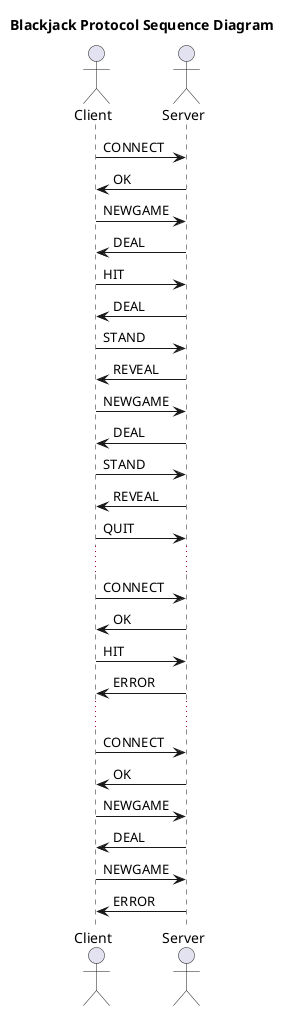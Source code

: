 @startuml
title Blackjack Protocol Sequence Diagram

actor Client
actor Server
Client -> Server : CONNECT
Server -> Client : OK
Client -> Server : NEWGAME
Server -> Client : DEAL
Client -> Server : HIT
Server -> Client : DEAL
Client -> Server : STAND
Server -> Client : REVEAL
Client -> Server : NEWGAME
Server -> Client : DEAL
Client -> Server : STAND
Server -> Client : REVEAL
Client -> Server : QUIT
...
Client -> Server : CONNECT
Server -> Client : OK
Client -> Server : HIT
Server -> Client : ERROR
...
Client -> Server : CONNECT
Server -> Client : OK
Client -> Server : NEWGAME
Server -> Client : DEAL
Client -> Server : NEWGAME
Server -> Client : ERROR


@enduml

